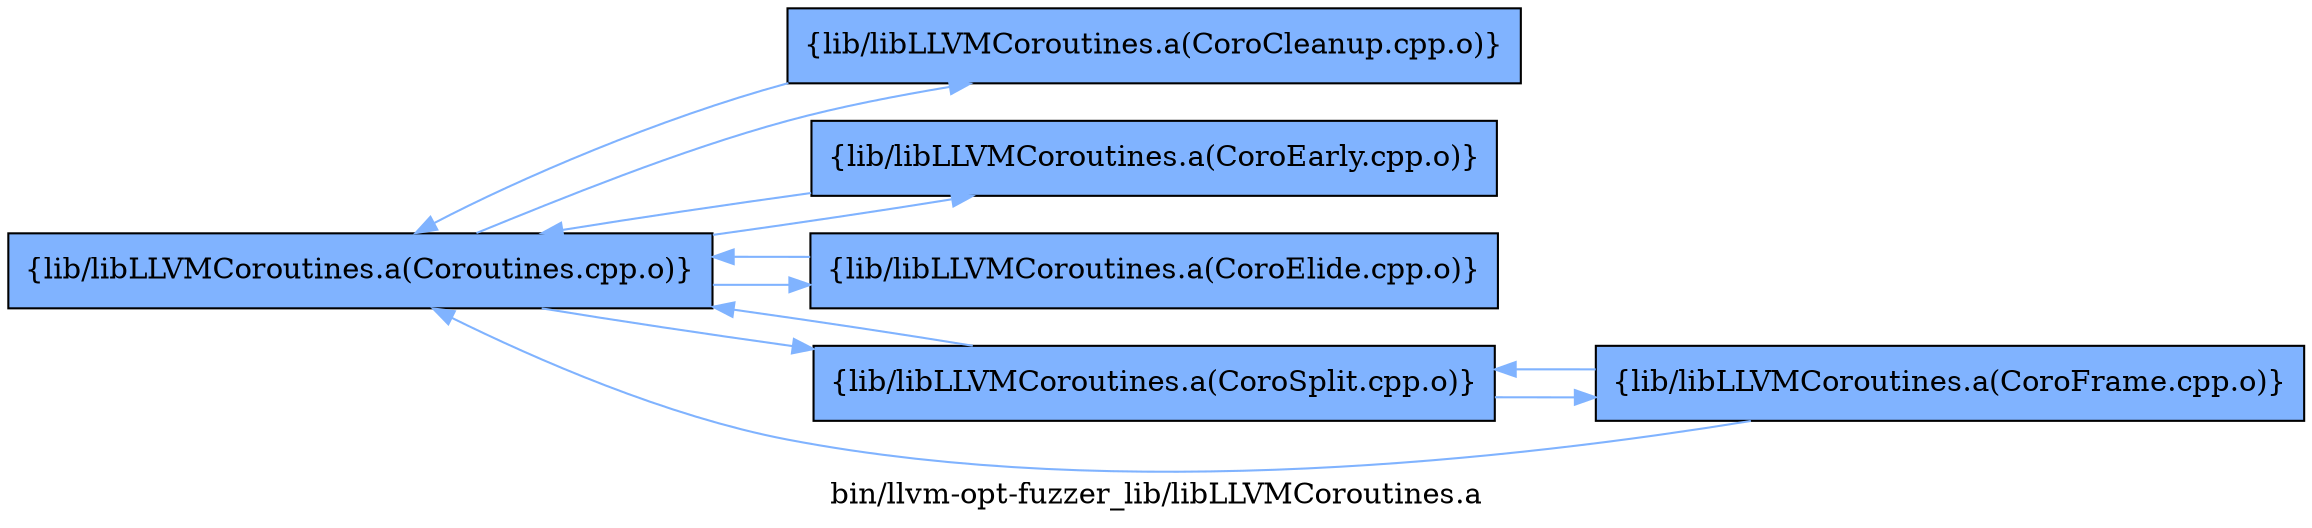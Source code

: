 digraph "bin/llvm-opt-fuzzer_lib/libLLVMCoroutines.a" {
	label="bin/llvm-opt-fuzzer_lib/libLLVMCoroutines.a";
	rankdir=LR;
	{ rank=same; Node0x561a15089b98;  }
	{ rank=same; Node0x561a15089878; Node0x561a1508b498; Node0x561a1508b2b8; Node0x561a15087fc8;  }
	{ rank=same; Node0x561a15089b98;  }
	{ rank=same; Node0x561a15089878; Node0x561a1508b498; Node0x561a1508b2b8; Node0x561a15087fc8;  }

	Node0x561a15089b98 [shape=record,shape=box,group=1,style=filled,fillcolor="0.600000 0.5 1",label="{lib/libLLVMCoroutines.a(Coroutines.cpp.o)}"];
	Node0x561a15089b98 -> Node0x561a15089878[color="0.600000 0.5 1"];
	Node0x561a15089b98 -> Node0x561a1508b498[color="0.600000 0.5 1"];
	Node0x561a15089b98 -> Node0x561a1508b2b8[color="0.600000 0.5 1"];
	Node0x561a15089b98 -> Node0x561a15087fc8[color="0.600000 0.5 1"];
	Node0x561a15089878 [shape=record,shape=box,group=1,style=filled,fillcolor="0.600000 0.5 1",label="{lib/libLLVMCoroutines.a(CoroCleanup.cpp.o)}"];
	Node0x561a15089878 -> Node0x561a15089b98[color="0.600000 0.5 1"];
	Node0x561a1508b498 [shape=record,shape=box,group=1,style=filled,fillcolor="0.600000 0.5 1",label="{lib/libLLVMCoroutines.a(CoroEarly.cpp.o)}"];
	Node0x561a1508b498 -> Node0x561a15089b98[color="0.600000 0.5 1"];
	Node0x561a1508b2b8 [shape=record,shape=box,group=1,style=filled,fillcolor="0.600000 0.5 1",label="{lib/libLLVMCoroutines.a(CoroElide.cpp.o)}"];
	Node0x561a1508b2b8 -> Node0x561a15089b98[color="0.600000 0.5 1"];
	Node0x561a15087fc8 [shape=record,shape=box,group=1,style=filled,fillcolor="0.600000 0.5 1",label="{lib/libLLVMCoroutines.a(CoroSplit.cpp.o)}"];
	Node0x561a15087fc8 -> Node0x561a15089b98[color="0.600000 0.5 1"];
	Node0x561a15087fc8 -> Node0x561a150877f8[color="0.600000 0.5 1"];
	Node0x561a150877f8 [shape=record,shape=box,group=1,style=filled,fillcolor="0.600000 0.5 1",label="{lib/libLLVMCoroutines.a(CoroFrame.cpp.o)}"];
	Node0x561a150877f8 -> Node0x561a15089b98[color="0.600000 0.5 1"];
	Node0x561a150877f8 -> Node0x561a15087fc8[color="0.600000 0.5 1"];
}
